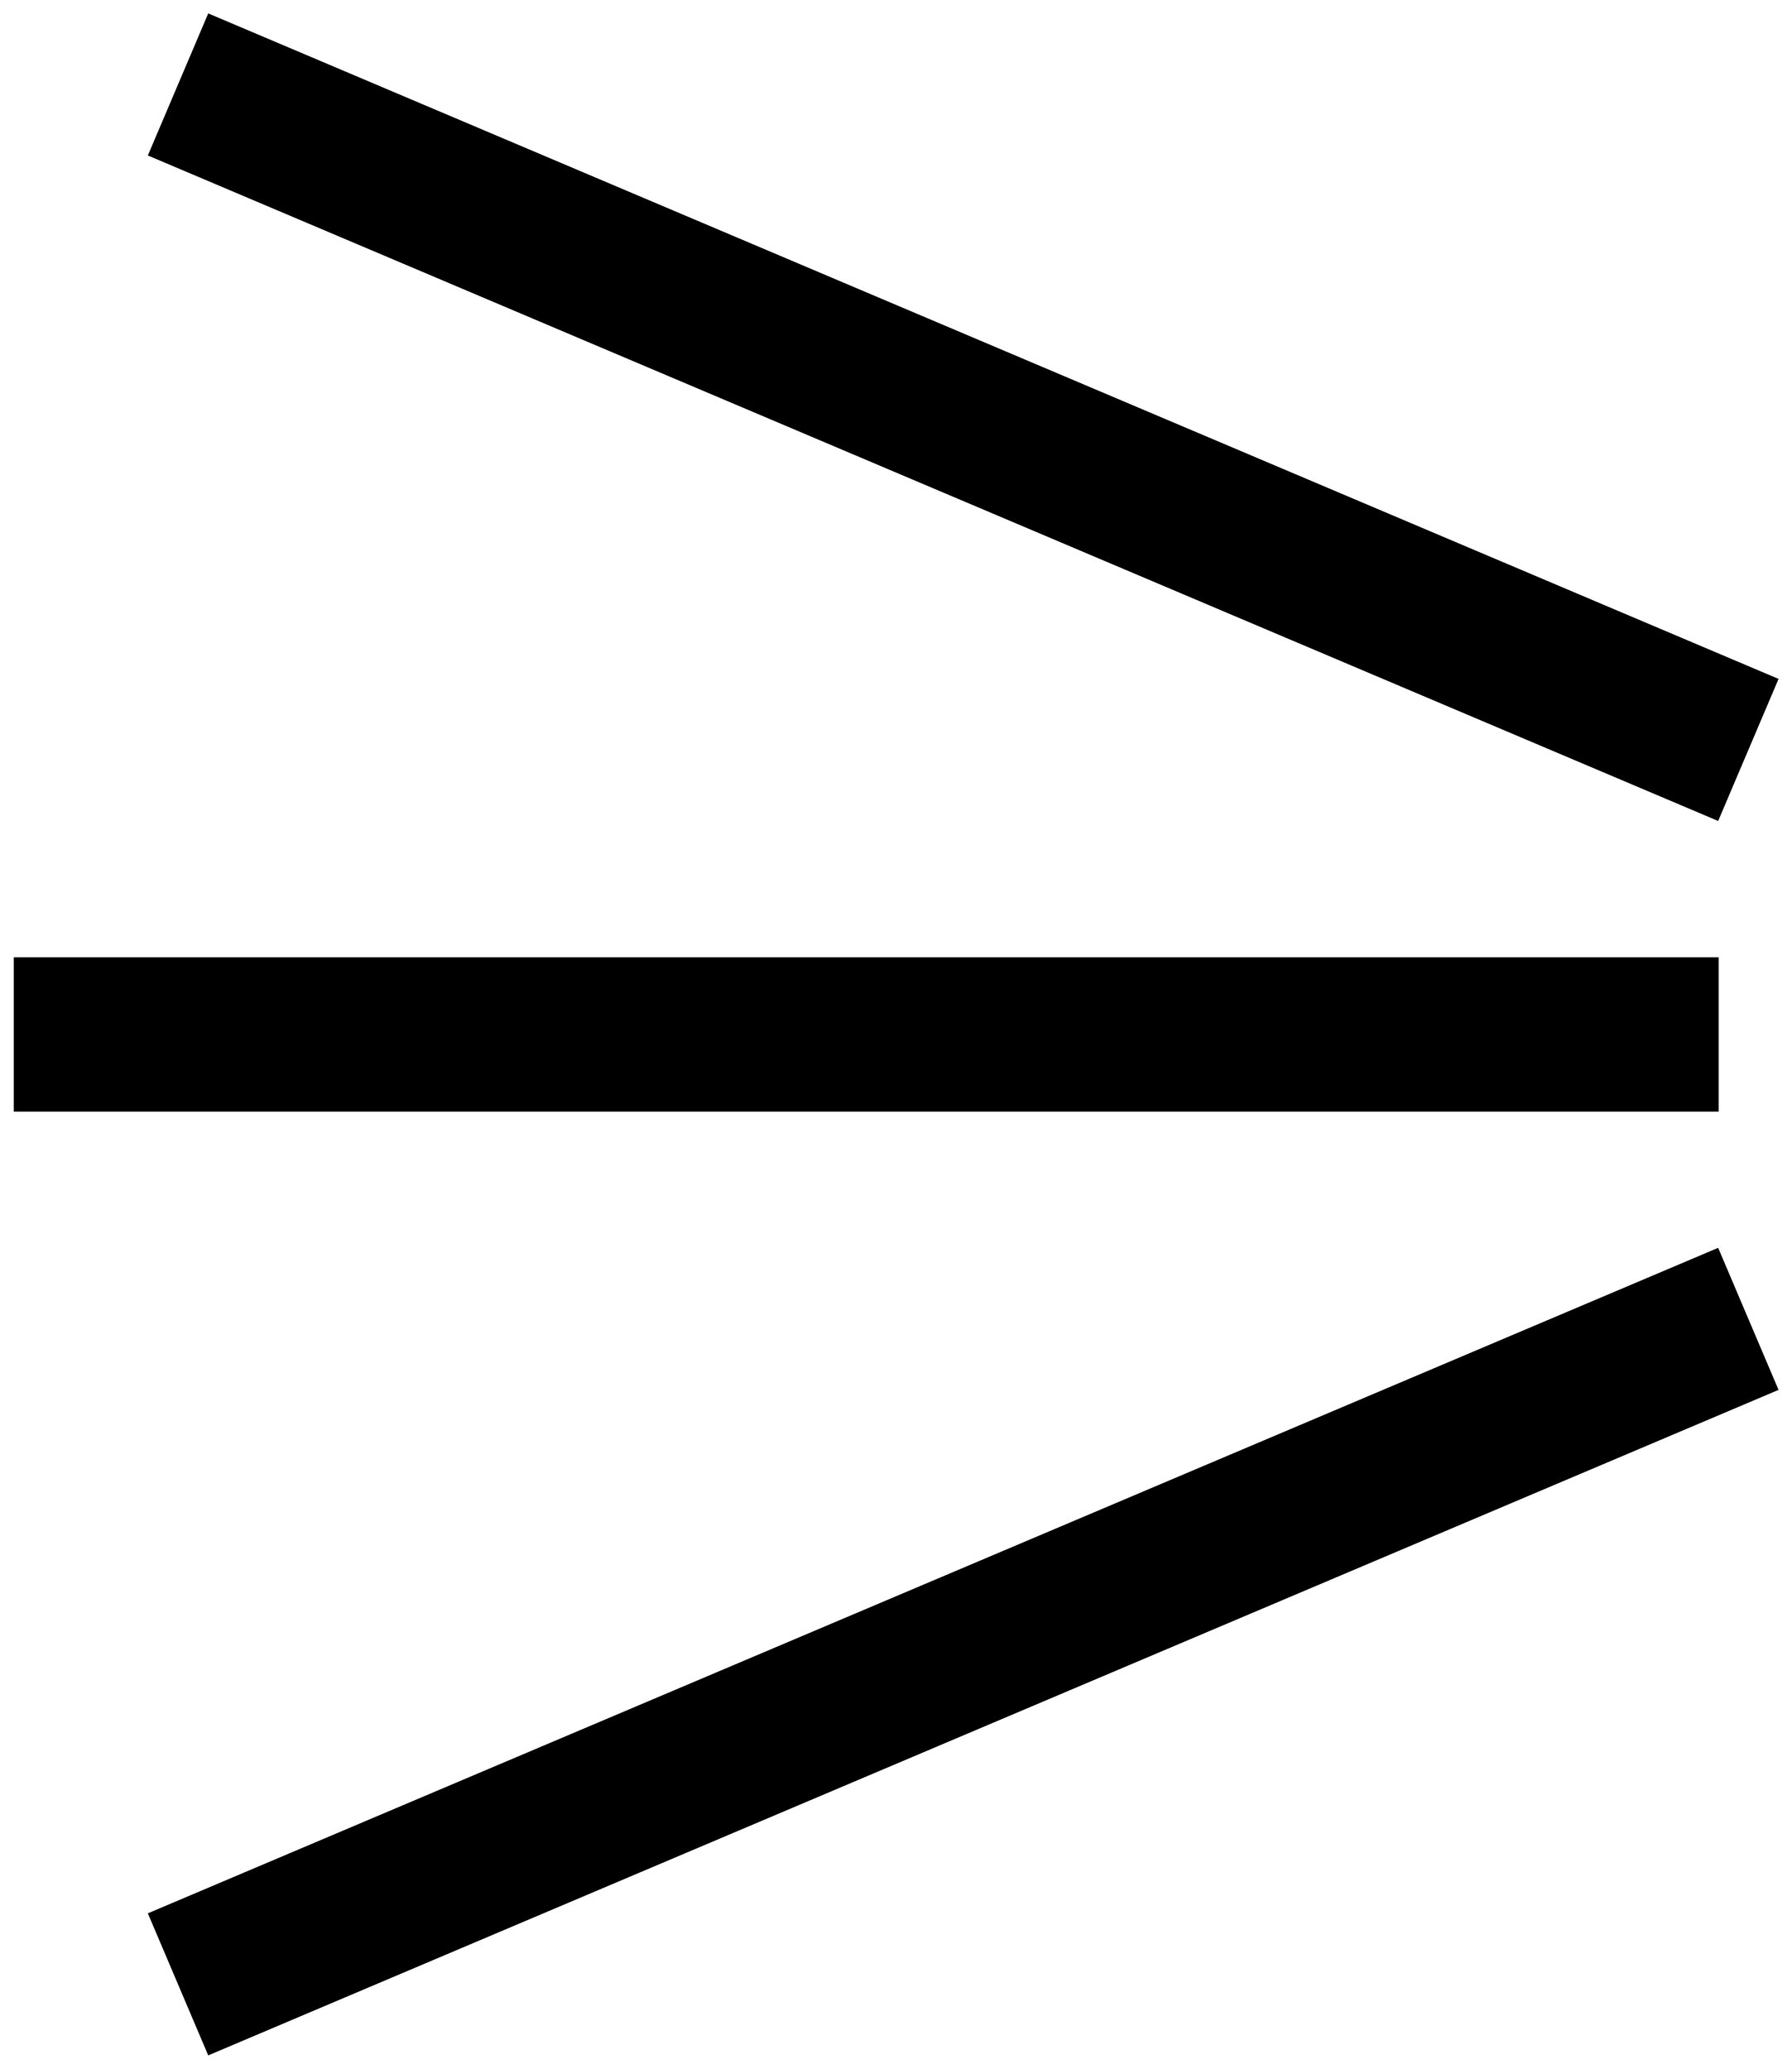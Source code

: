 


\begin{tikzpicture}[y=0.80pt, x=0.80pt, yscale=-1.0, xscale=1.0, inner sep=0pt, outer sep=0pt]
\begin{scope}[shift={(100.0,1706.0)},nonzero rule]
  \path[draw=.,fill=.,line width=1.600pt] (1774.0,-904.0) --
    (1720.0,-777.0) -- (297.0,-1380.0) -- (351.0,-1507.0) --
    (1774.0,-904.0) -- cycle(1720.0,-513.0) -- (175.0,-513.0) --
    (175.0,-651.0) -- (1720.0,-651.0) -- (1720.0,-513.0) --
    cycle(1774.0,-260.0) -- (351.0,343.0) -- (297.0,216.0) --
    (1720.0,-387.0) -- (1774.0,-260.0) -- cycle;
\end{scope}

\end{tikzpicture}

